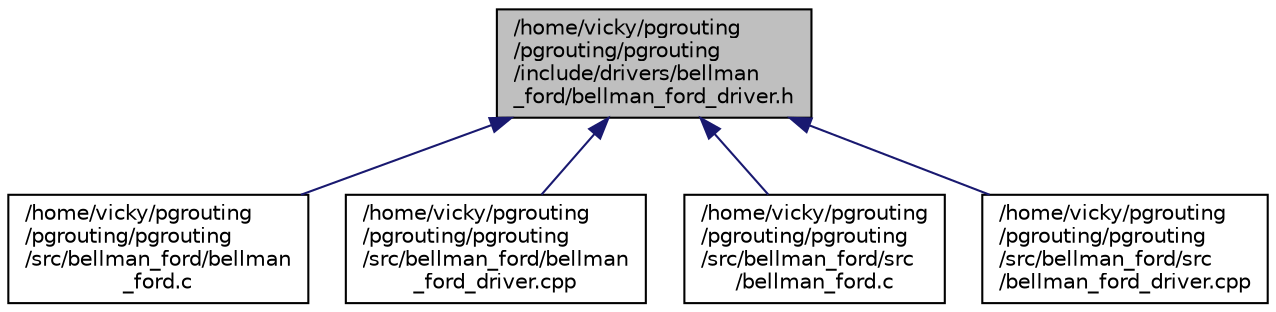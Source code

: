 digraph "/home/vicky/pgrouting/pgrouting/pgrouting/include/drivers/bellman_ford/bellman_ford_driver.h"
{
  edge [fontname="Helvetica",fontsize="10",labelfontname="Helvetica",labelfontsize="10"];
  node [fontname="Helvetica",fontsize="10",shape=record];
  Node1 [label="/home/vicky/pgrouting\l/pgrouting/pgrouting\l/include/drivers/bellman\l_ford/bellman_ford_driver.h",height=0.2,width=0.4,color="black", fillcolor="grey75", style="filled", fontcolor="black"];
  Node1 -> Node2 [dir="back",color="midnightblue",fontsize="10",style="solid",fontname="Helvetica"];
  Node2 [label="/home/vicky/pgrouting\l/pgrouting/pgrouting\l/src/bellman_ford/bellman\l_ford.c",height=0.2,width=0.4,color="black", fillcolor="white", style="filled",URL="$bellman__ford_8c.html"];
  Node1 -> Node3 [dir="back",color="midnightblue",fontsize="10",style="solid",fontname="Helvetica"];
  Node3 [label="/home/vicky/pgrouting\l/pgrouting/pgrouting\l/src/bellman_ford/bellman\l_ford_driver.cpp",height=0.2,width=0.4,color="black", fillcolor="white", style="filled",URL="$bellman__ford__driver_8cpp.html"];
  Node1 -> Node4 [dir="back",color="midnightblue",fontsize="10",style="solid",fontname="Helvetica"];
  Node4 [label="/home/vicky/pgrouting\l/pgrouting/pgrouting\l/src/bellman_ford/src\l/bellman_ford.c",height=0.2,width=0.4,color="black", fillcolor="white", style="filled",URL="$src_2bellman__ford_8c.html"];
  Node1 -> Node5 [dir="back",color="midnightblue",fontsize="10",style="solid",fontname="Helvetica"];
  Node5 [label="/home/vicky/pgrouting\l/pgrouting/pgrouting\l/src/bellman_ford/src\l/bellman_ford_driver.cpp",height=0.2,width=0.4,color="black", fillcolor="white", style="filled",URL="$src_2bellman__ford__driver_8cpp.html"];
}
